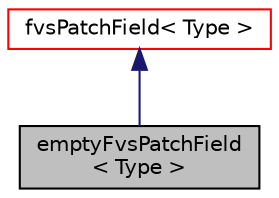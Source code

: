 digraph "emptyFvsPatchField&lt; Type &gt;"
{
  bgcolor="transparent";
  edge [fontname="Helvetica",fontsize="10",labelfontname="Helvetica",labelfontsize="10"];
  node [fontname="Helvetica",fontsize="10",shape=record];
  Node0 [label="emptyFvsPatchField\l\< Type \>",height=0.2,width=0.4,color="black", fillcolor="grey75", style="filled", fontcolor="black"];
  Node1 -> Node0 [dir="back",color="midnightblue",fontsize="10",style="solid",fontname="Helvetica"];
  Node1 [label="fvsPatchField\< Type \>",height=0.2,width=0.4,color="red",URL="$a23241.html",tooltip="An abstract base class with a fat-interface to all derived classes covering all possible ways in whic..."];
}
